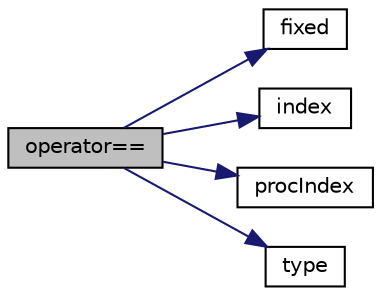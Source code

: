 digraph "operator=="
{
  bgcolor="transparent";
  edge [fontname="Helvetica",fontsize="10",labelfontname="Helvetica",labelfontsize="10"];
  node [fontname="Helvetica",fontsize="10",shape=record];
  rankdir="LR";
  Node1 [label="operator==",height=0.2,width=0.4,color="black", fillcolor="grey75", style="filled", fontcolor="black"];
  Node1 -> Node2 [color="midnightblue",fontsize="10",style="solid",fontname="Helvetica"];
  Node2 [label="fixed",height=0.2,width=0.4,color="black",URL="$a01072.html#a8462e552d15cb43bcc93a8f7763be89e",tooltip="Is the vertex fixed or movable. "];
  Node1 -> Node3 [color="midnightblue",fontsize="10",style="solid",fontname="Helvetica"];
  Node3 [label="index",height=0.2,width=0.4,color="black",URL="$a01072.html#a89fe7f275fb7d23cd8d143184ae5721b"];
  Node1 -> Node4 [color="midnightblue",fontsize="10",style="solid",fontname="Helvetica"];
  Node4 [label="procIndex",height=0.2,width=0.4,color="black",URL="$a01072.html#afd56620b40813581547ca4b16148b65e"];
  Node1 -> Node5 [color="midnightblue",fontsize="10",style="solid",fontname="Helvetica"];
  Node5 [label="type",height=0.2,width=0.4,color="black",URL="$a01072.html#a0b81c16a9a4584b326d6014d0068b1ee"];
}
